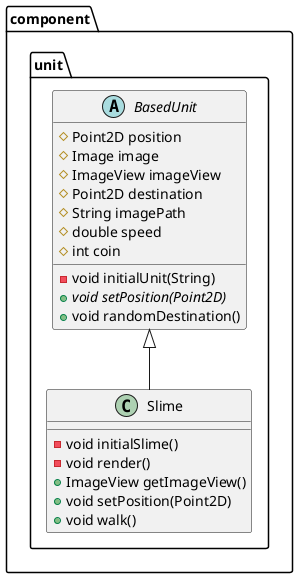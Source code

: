 @startuml
class component.unit.Slime {
- void initialSlime()
- void render()
+ ImageView getImageView()
+ void setPosition(Point2D)
+ void walk()
}

abstract class component.unit.BasedUnit {
# Point2D position
# Image image
# ImageView imageView
# Point2D destination
# String imagePath
# double speed
# int coin
- void initialUnit(String)
+ {abstract}void setPosition(Point2D)
+ void randomDestination()
}




component.unit.BasedUnit <|-- component.unit.Slime
@enduml
